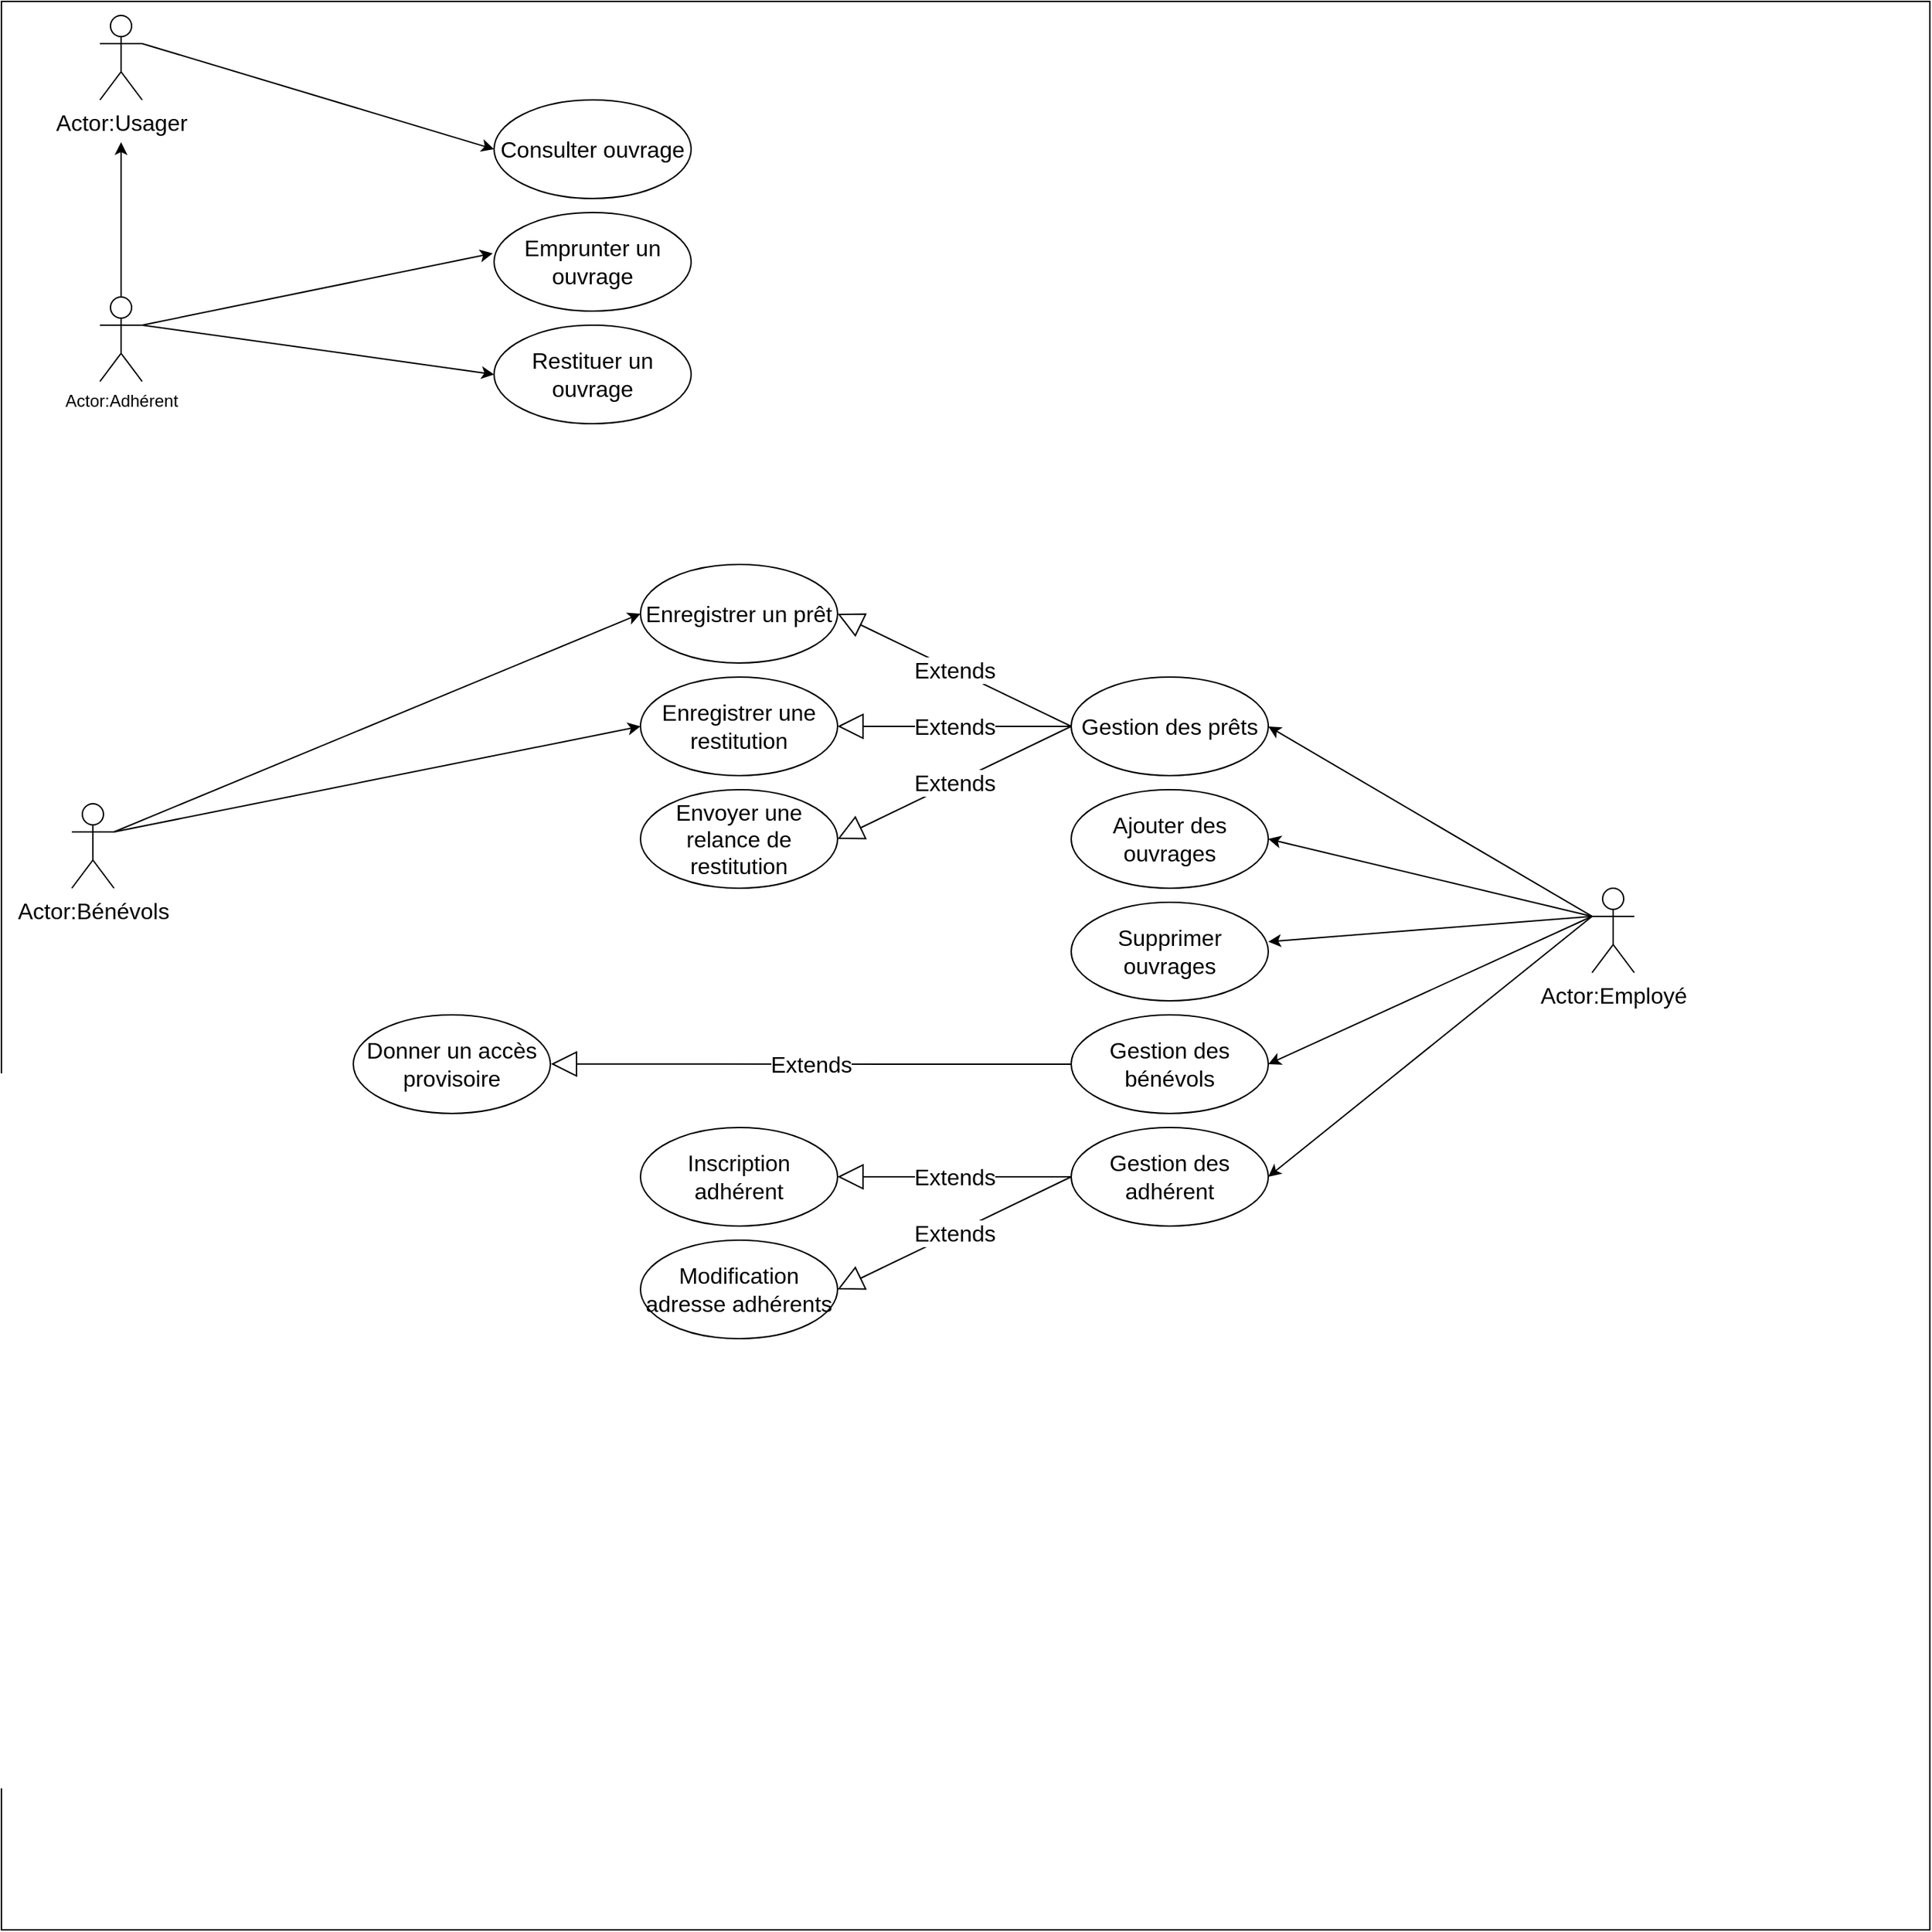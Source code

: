 <mxfile version="14.2.4" type="github" pages="2">
  <diagram id="yLnDB-S2FGg7Jef-FmFK" name="Page-1">
    <mxGraphModel dx="2500" dy="934" grid="1" gridSize="10" guides="1" tooltips="1" connect="1" arrows="1" fold="1" page="1" pageScale="1" pageWidth="827" pageHeight="1169" math="0" shadow="0">
      <root>
        <mxCell id="0" />
        <mxCell id="1" parent="0" />
        <mxCell id="nKyhKuoiHHOES-OtIc3a-1" value="" style="whiteSpace=wrap;html=1;aspect=fixed;" vertex="1" parent="1">
          <mxGeometry x="-40" y="60" width="1370" height="1370" as="geometry" />
        </mxCell>
        <mxCell id="nKyhKuoiHHOES-OtIc3a-2" value="Actor:Adhérent" style="shape=umlActor;verticalLabelPosition=bottom;verticalAlign=top;html=1;outlineConnect=0;" vertex="1" parent="1">
          <mxGeometry x="30" y="270" width="30" height="60" as="geometry" />
        </mxCell>
        <mxCell id="nKyhKuoiHHOES-OtIc3a-3" value="Consulter ouvrage&lt;br style=&quot;font-size: 16px;&quot;&gt;" style="ellipse;whiteSpace=wrap;html=1;fontSize=16;" vertex="1" parent="1">
          <mxGeometry x="310" y="130" width="140" height="70" as="geometry" />
        </mxCell>
        <mxCell id="nKyhKuoiHHOES-OtIc3a-4" value="Restituer un ouvrage" style="ellipse;whiteSpace=wrap;html=1;fontSize=16;" vertex="1" parent="1">
          <mxGeometry x="310" y="290" width="140" height="70" as="geometry" />
        </mxCell>
        <mxCell id="nKyhKuoiHHOES-OtIc3a-5" value="Emprunter un ouvrage" style="ellipse;whiteSpace=wrap;html=1;fontSize=16;" vertex="1" parent="1">
          <mxGeometry x="310" y="210" width="140" height="70" as="geometry" />
        </mxCell>
        <mxCell id="nKyhKuoiHHOES-OtIc3a-8" value="" style="endArrow=classic;html=1;fontSize=16;exitX=1;exitY=0.333;exitDx=0;exitDy=0;exitPerimeter=0;entryX=-0.007;entryY=0.414;entryDx=0;entryDy=0;entryPerimeter=0;" edge="1" parent="1" source="nKyhKuoiHHOES-OtIc3a-2" target="nKyhKuoiHHOES-OtIc3a-5">
          <mxGeometry width="50" height="50" relative="1" as="geometry">
            <mxPoint x="390" y="440" as="sourcePoint" />
            <mxPoint x="440" y="390" as="targetPoint" />
          </mxGeometry>
        </mxCell>
        <mxCell id="nKyhKuoiHHOES-OtIc3a-9" value="" style="endArrow=classic;html=1;fontSize=16;exitX=1;exitY=0.333;exitDx=0;exitDy=0;exitPerimeter=0;entryX=0;entryY=0.5;entryDx=0;entryDy=0;" edge="1" parent="1" source="nKyhKuoiHHOES-OtIc3a-2" target="nKyhKuoiHHOES-OtIc3a-4">
          <mxGeometry width="50" height="50" relative="1" as="geometry">
            <mxPoint x="390" y="440" as="sourcePoint" />
            <mxPoint x="440" y="390" as="targetPoint" />
          </mxGeometry>
        </mxCell>
        <mxCell id="nKyhKuoiHHOES-OtIc3a-10" value="" style="endArrow=classic;html=1;fontSize=16;entryX=0;entryY=0.5;entryDx=0;entryDy=0;exitX=1;exitY=0.333;exitDx=0;exitDy=0;exitPerimeter=0;" edge="1" parent="1" source="R6Rsz2MqrzTgDeuVMeU5-3" target="nKyhKuoiHHOES-OtIc3a-3">
          <mxGeometry width="50" height="50" relative="1" as="geometry">
            <mxPoint x="60" y="230" as="sourcePoint" />
            <mxPoint x="440" y="390" as="targetPoint" />
          </mxGeometry>
        </mxCell>
        <mxCell id="nKyhKuoiHHOES-OtIc3a-11" value="Actor:Employé" style="shape=umlActor;verticalLabelPosition=bottom;verticalAlign=top;html=1;fontSize=16;" vertex="1" parent="1">
          <mxGeometry x="1090" y="690" width="30" height="60" as="geometry" />
        </mxCell>
        <mxCell id="nKyhKuoiHHOES-OtIc3a-15" value="Gestion des prêts" style="ellipse;whiteSpace=wrap;html=1;fontSize=16;direction=west;" vertex="1" parent="1">
          <mxGeometry x="720" y="540" width="140" height="70" as="geometry" />
        </mxCell>
        <mxCell id="nKyhKuoiHHOES-OtIc3a-16" value="Ajouter des ouvrages" style="ellipse;whiteSpace=wrap;html=1;fontSize=16;" vertex="1" parent="1">
          <mxGeometry x="720" y="620" width="140" height="70" as="geometry" />
        </mxCell>
        <mxCell id="nKyhKuoiHHOES-OtIc3a-17" value="Supprimer ouvrages" style="ellipse;whiteSpace=wrap;html=1;fontSize=16;" vertex="1" parent="1">
          <mxGeometry x="720" y="700" width="140" height="70" as="geometry" />
        </mxCell>
        <mxCell id="nKyhKuoiHHOES-OtIc3a-18" value="Gestion des adhérent" style="ellipse;whiteSpace=wrap;html=1;fontSize=16;" vertex="1" parent="1">
          <mxGeometry x="720" y="860" width="140" height="70" as="geometry" />
        </mxCell>
        <mxCell id="nKyhKuoiHHOES-OtIc3a-20" value="" style="endArrow=classic;html=1;fontSize=16;entryX=0;entryY=0.5;entryDx=0;entryDy=0;exitX=0;exitY=0.333;exitDx=0;exitDy=0;exitPerimeter=0;" edge="1" parent="1" source="nKyhKuoiHHOES-OtIc3a-11" target="nKyhKuoiHHOES-OtIc3a-15">
          <mxGeometry width="50" height="50" relative="1" as="geometry">
            <mxPoint x="1067" y="677" as="sourcePoint" />
            <mxPoint x="450" y="610" as="targetPoint" />
          </mxGeometry>
        </mxCell>
        <mxCell id="nKyhKuoiHHOES-OtIc3a-21" value="" style="endArrow=classic;html=1;fontSize=16;entryX=1;entryY=0.5;entryDx=0;entryDy=0;" edge="1" parent="1" target="nKyhKuoiHHOES-OtIc3a-16">
          <mxGeometry width="50" height="50" relative="1" as="geometry">
            <mxPoint x="1090" y="710" as="sourcePoint" />
            <mxPoint x="460" y="610" as="targetPoint" />
          </mxGeometry>
        </mxCell>
        <mxCell id="nKyhKuoiHHOES-OtIc3a-22" value="" style="endArrow=classic;html=1;fontSize=16;entryX=1;entryY=0.4;entryDx=0;entryDy=0;entryPerimeter=0;" edge="1" parent="1" target="nKyhKuoiHHOES-OtIc3a-17">
          <mxGeometry width="50" height="50" relative="1" as="geometry">
            <mxPoint x="1090" y="710" as="sourcePoint" />
            <mxPoint x="450" y="610" as="targetPoint" />
          </mxGeometry>
        </mxCell>
        <mxCell id="nKyhKuoiHHOES-OtIc3a-23" value="" style="endArrow=classic;html=1;fontSize=16;entryX=1;entryY=0.5;entryDx=0;entryDy=0;" edge="1" parent="1" target="nKyhKuoiHHOES-OtIc3a-18">
          <mxGeometry width="50" height="50" relative="1" as="geometry">
            <mxPoint x="1090" y="710" as="sourcePoint" />
            <mxPoint x="450" y="610" as="targetPoint" />
          </mxGeometry>
        </mxCell>
        <mxCell id="nKyhKuoiHHOES-OtIc3a-26" value="" style="endArrow=classic;html=1;fontSize=16;entryX=1;entryY=0.5;entryDx=0;entryDy=0;" edge="1" parent="1" target="nKyhKuoiHHOES-OtIc3a-27">
          <mxGeometry width="50" height="50" relative="1" as="geometry">
            <mxPoint x="1090" y="710" as="sourcePoint" />
            <mxPoint x="860" y="925" as="targetPoint" />
          </mxGeometry>
        </mxCell>
        <mxCell id="nKyhKuoiHHOES-OtIc3a-27" value="Gestion des bénévols" style="ellipse;whiteSpace=wrap;html=1;fontSize=16;" vertex="1" parent="1">
          <mxGeometry x="720" y="780" width="140" height="70" as="geometry" />
        </mxCell>
        <mxCell id="nKyhKuoiHHOES-OtIc3a-28" value="Enregistrer une restitution" style="ellipse;whiteSpace=wrap;html=1;fontSize=16;" vertex="1" parent="1">
          <mxGeometry x="414" y="540" width="140" height="70" as="geometry" />
        </mxCell>
        <mxCell id="nKyhKuoiHHOES-OtIc3a-29" value="Envoyer une relance de restitution" style="ellipse;whiteSpace=wrap;html=1;fontSize=16;" vertex="1" parent="1">
          <mxGeometry x="414" y="620" width="140" height="70" as="geometry" />
        </mxCell>
        <mxCell id="nKyhKuoiHHOES-OtIc3a-30" value="Enregistrer un prêt" style="ellipse;whiteSpace=wrap;html=1;fontSize=16;" vertex="1" parent="1">
          <mxGeometry x="414" y="460" width="140" height="70" as="geometry" />
        </mxCell>
        <mxCell id="nKyhKuoiHHOES-OtIc3a-31" value="Extends" style="endArrow=block;endSize=16;endFill=0;html=1;fontSize=16;exitX=1;exitY=0.5;exitDx=0;exitDy=0;entryX=1;entryY=0.5;entryDx=0;entryDy=0;" edge="1" parent="1" source="nKyhKuoiHHOES-OtIc3a-15" target="nKyhKuoiHHOES-OtIc3a-30">
          <mxGeometry width="160" relative="1" as="geometry">
            <mxPoint x="400" y="670" as="sourcePoint" />
            <mxPoint x="560" y="670" as="targetPoint" />
          </mxGeometry>
        </mxCell>
        <mxCell id="nKyhKuoiHHOES-OtIc3a-32" value="Extends" style="endArrow=block;endSize=16;endFill=0;html=1;fontSize=16;exitX=1;exitY=0.5;exitDx=0;exitDy=0;entryX=1;entryY=0.5;entryDx=0;entryDy=0;" edge="1" parent="1" source="nKyhKuoiHHOES-OtIc3a-15" target="nKyhKuoiHHOES-OtIc3a-28">
          <mxGeometry width="160" relative="1" as="geometry">
            <mxPoint x="400" y="670" as="sourcePoint" />
            <mxPoint x="560" y="670" as="targetPoint" />
          </mxGeometry>
        </mxCell>
        <mxCell id="nKyhKuoiHHOES-OtIc3a-33" value="Extends" style="endArrow=block;endSize=16;endFill=0;html=1;fontSize=16;exitX=1;exitY=0.5;exitDx=0;exitDy=0;entryX=1;entryY=0.5;entryDx=0;entryDy=0;" edge="1" parent="1" source="nKyhKuoiHHOES-OtIc3a-15" target="nKyhKuoiHHOES-OtIc3a-29">
          <mxGeometry width="160" relative="1" as="geometry">
            <mxPoint x="400" y="670" as="sourcePoint" />
            <mxPoint x="560" y="670" as="targetPoint" />
          </mxGeometry>
        </mxCell>
        <mxCell id="nKyhKuoiHHOES-OtIc3a-34" value="Inscription adhérent" style="ellipse;whiteSpace=wrap;html=1;fontSize=16;" vertex="1" parent="1">
          <mxGeometry x="414" y="860" width="140" height="70" as="geometry" />
        </mxCell>
        <mxCell id="nKyhKuoiHHOES-OtIc3a-35" value="Modification adresse adhérents" style="ellipse;whiteSpace=wrap;html=1;fontSize=16;" vertex="1" parent="1">
          <mxGeometry x="414" y="940" width="140" height="70" as="geometry" />
        </mxCell>
        <mxCell id="nKyhKuoiHHOES-OtIc3a-36" value="Extends" style="endArrow=block;endSize=16;endFill=0;html=1;fontSize=16;exitX=0;exitY=0.5;exitDx=0;exitDy=0;entryX=1;entryY=0.5;entryDx=0;entryDy=0;" edge="1" parent="1" source="nKyhKuoiHHOES-OtIc3a-18" target="nKyhKuoiHHOES-OtIc3a-34">
          <mxGeometry width="160" relative="1" as="geometry">
            <mxPoint x="400" y="930" as="sourcePoint" />
            <mxPoint x="560" y="930" as="targetPoint" />
          </mxGeometry>
        </mxCell>
        <mxCell id="nKyhKuoiHHOES-OtIc3a-37" value="Extends" style="endArrow=block;endSize=16;endFill=0;html=1;fontSize=16;entryX=1;entryY=0.5;entryDx=0;entryDy=0;exitX=0;exitY=0.5;exitDx=0;exitDy=0;" edge="1" parent="1" source="nKyhKuoiHHOES-OtIc3a-18" target="nKyhKuoiHHOES-OtIc3a-35">
          <mxGeometry width="160" relative="1" as="geometry">
            <mxPoint x="720" y="900" as="sourcePoint" />
            <mxPoint x="560" y="930" as="targetPoint" />
          </mxGeometry>
        </mxCell>
        <mxCell id="nKyhKuoiHHOES-OtIc3a-38" value="Extends" style="endArrow=block;endSize=16;endFill=0;html=1;fontSize=16;exitX=0;exitY=0.5;exitDx=0;exitDy=0;entryX=0.285;entryY=0.551;entryDx=0;entryDy=0;entryPerimeter=0;" edge="1" parent="1" source="nKyhKuoiHHOES-OtIc3a-27" target="nKyhKuoiHHOES-OtIc3a-1">
          <mxGeometry width="160" relative="1" as="geometry">
            <mxPoint x="280" y="940" as="sourcePoint" />
            <mxPoint x="440" y="940" as="targetPoint" />
          </mxGeometry>
        </mxCell>
        <mxCell id="nKyhKuoiHHOES-OtIc3a-39" value="Donner un accès provisoire" style="ellipse;whiteSpace=wrap;html=1;fontSize=16;" vertex="1" parent="1">
          <mxGeometry x="210" y="780" width="140" height="70" as="geometry" />
        </mxCell>
        <mxCell id="nKyhKuoiHHOES-OtIc3a-40" value="Actor:Bénévols" style="shape=umlActor;verticalLabelPosition=bottom;verticalAlign=top;html=1;fontSize=16;" vertex="1" parent="1">
          <mxGeometry x="10" y="630" width="30" height="60" as="geometry" />
        </mxCell>
        <mxCell id="nKyhKuoiHHOES-OtIc3a-41" value="" style="endArrow=classic;html=1;fontSize=16;exitX=1;exitY=0.333;exitDx=0;exitDy=0;exitPerimeter=0;entryX=0;entryY=0.5;entryDx=0;entryDy=0;" edge="1" parent="1" source="nKyhKuoiHHOES-OtIc3a-40" target="nKyhKuoiHHOES-OtIc3a-30">
          <mxGeometry width="50" height="50" relative="1" as="geometry">
            <mxPoint x="330" y="870" as="sourcePoint" />
            <mxPoint x="380" y="820" as="targetPoint" />
          </mxGeometry>
        </mxCell>
        <mxCell id="nKyhKuoiHHOES-OtIc3a-42" value="" style="endArrow=classic;html=1;fontSize=16;exitX=1;exitY=0.333;exitDx=0;exitDy=0;exitPerimeter=0;entryX=0;entryY=0.5;entryDx=0;entryDy=0;" edge="1" parent="1" source="nKyhKuoiHHOES-OtIc3a-40" target="nKyhKuoiHHOES-OtIc3a-28">
          <mxGeometry width="50" height="50" relative="1" as="geometry">
            <mxPoint x="330" y="870" as="sourcePoint" />
            <mxPoint x="380" y="820" as="targetPoint" />
          </mxGeometry>
        </mxCell>
        <mxCell id="R6Rsz2MqrzTgDeuVMeU5-3" value="Actor:Usager" style="shape=umlActor;verticalLabelPosition=bottom;verticalAlign=top;html=1;outlineConnect=0;fontSize=16;" vertex="1" parent="1">
          <mxGeometry x="30" y="70" width="30" height="60" as="geometry" />
        </mxCell>
        <mxCell id="R6Rsz2MqrzTgDeuVMeU5-4" value="" style="endArrow=classic;html=1;fontSize=16;exitX=0.5;exitY=0;exitDx=0;exitDy=0;exitPerimeter=0;" edge="1" parent="1" source="nKyhKuoiHHOES-OtIc3a-2">
          <mxGeometry width="50" height="50" relative="1" as="geometry">
            <mxPoint x="370" y="330" as="sourcePoint" />
            <mxPoint x="45" y="160" as="targetPoint" />
          </mxGeometry>
        </mxCell>
      </root>
    </mxGraphModel>
  </diagram>
  <diagram id="_zck2dOCEhfrFOsPsfzj" name="Page-2">
    <mxGraphModel dx="1422" dy="794" grid="1" gridSize="10" guides="1" tooltips="1" connect="1" arrows="1" fold="1" page="1" pageScale="1" pageWidth="827" pageHeight="1169" math="0" shadow="0">
      <root>
        <mxCell id="pdxWDl264jIDUsTuaIiP-0" />
        <mxCell id="pdxWDl264jIDUsTuaIiP-1" parent="pdxWDl264jIDUsTuaIiP-0" />
        <mxCell id="Z-7EfZ7ZD6p_HPDdBBtV-2" value="" style="whiteSpace=wrap;html=1;aspect=fixed;fontSize=16;" vertex="1" parent="pdxWDl264jIDUsTuaIiP-1">
          <mxGeometry x="80" y="40" width="680" height="680" as="geometry" />
        </mxCell>
        <mxCell id="Z-7EfZ7ZD6p_HPDdBBtV-3" value="Actor:Usager" style="shape=umlActor;verticalLabelPosition=bottom;verticalAlign=top;html=1;fontSize=16;" vertex="1" parent="pdxWDl264jIDUsTuaIiP-1">
          <mxGeometry x="220" y="70" width="30" height="60" as="geometry" />
        </mxCell>
        <mxCell id="Z-7EfZ7ZD6p_HPDdBBtV-4" value="Actor:Employé" style="shape=umlActor;verticalLabelPosition=bottom;verticalAlign=top;html=1;fontSize=16;" vertex="1" parent="pdxWDl264jIDUsTuaIiP-1">
          <mxGeometry x="560" y="70" width="30" height="60" as="geometry" />
        </mxCell>
      </root>
    </mxGraphModel>
  </diagram>
</mxfile>
